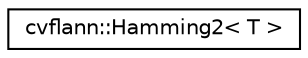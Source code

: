 digraph "Graphical Class Hierarchy"
{
 // LATEX_PDF_SIZE
  edge [fontname="Helvetica",fontsize="10",labelfontname="Helvetica",labelfontsize="10"];
  node [fontname="Helvetica",fontsize="10",shape=record];
  rankdir="LR";
  Node0 [label="cvflann::Hamming2\< T \>",height=0.2,width=0.4,color="black", fillcolor="white", style="filled",URL="$structcvflann_1_1_hamming2.html",tooltip=" "];
}
